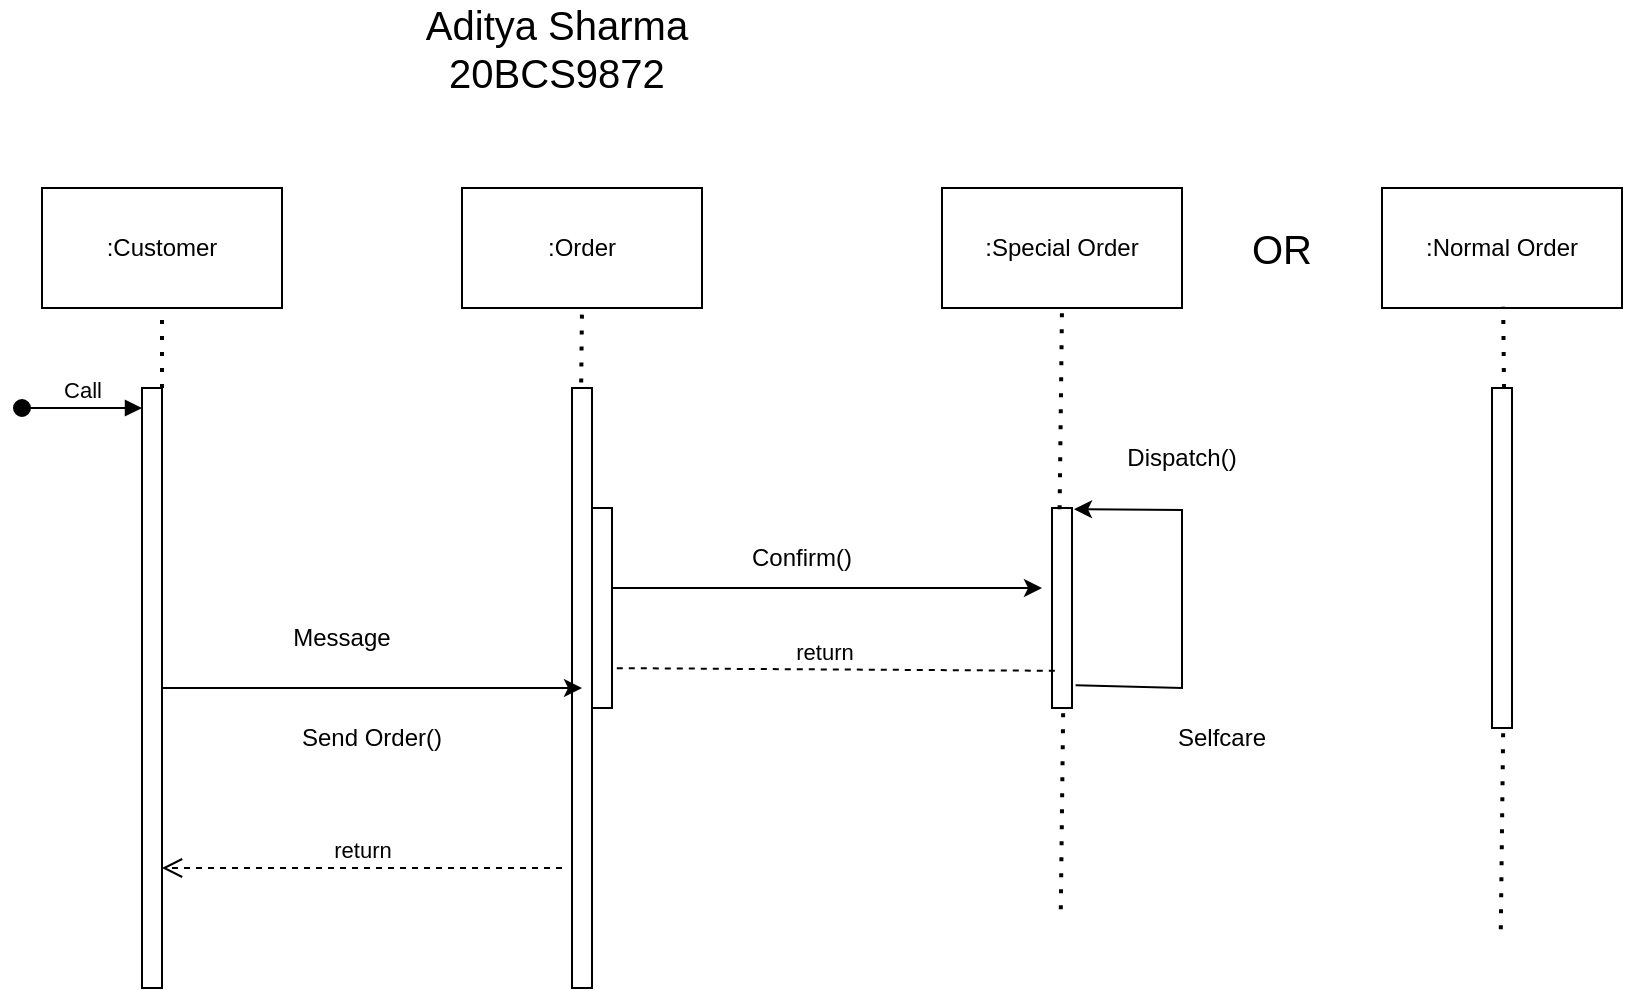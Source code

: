 <mxfile version="17.1.5" type="github">
  <diagram id="Bxvz-Dbm4pdAkRgb3SBI" name="Page-1">
    <mxGraphModel dx="1038" dy="539" grid="1" gridSize="10" guides="1" tooltips="1" connect="1" arrows="1" fold="1" page="1" pageScale="1" pageWidth="850" pageHeight="1100" math="0" shadow="0">
      <root>
        <mxCell id="0" />
        <mxCell id="1" parent="0" />
        <mxCell id="DHcGGEWkQ_MLau7FrWNt-1" value=":Customer" style="rounded=0;whiteSpace=wrap;html=1;" vertex="1" parent="1">
          <mxGeometry x="30" y="120" width="120" height="60" as="geometry" />
        </mxCell>
        <mxCell id="DHcGGEWkQ_MLau7FrWNt-2" value=":Order" style="rounded=0;whiteSpace=wrap;html=1;" vertex="1" parent="1">
          <mxGeometry x="240" y="120" width="120" height="60" as="geometry" />
        </mxCell>
        <mxCell id="DHcGGEWkQ_MLau7FrWNt-3" value=":Special Order" style="rounded=0;whiteSpace=wrap;html=1;" vertex="1" parent="1">
          <mxGeometry x="480" y="120" width="120" height="60" as="geometry" />
        </mxCell>
        <mxCell id="DHcGGEWkQ_MLau7FrWNt-4" value=":Normal Order" style="rounded=0;whiteSpace=wrap;html=1;" vertex="1" parent="1">
          <mxGeometry x="700" y="120" width="120" height="60" as="geometry" />
        </mxCell>
        <mxCell id="DHcGGEWkQ_MLau7FrWNt-5" value="" style="html=1;points=[];perimeter=orthogonalPerimeter;" vertex="1" parent="1">
          <mxGeometry x="80" y="220" width="10" height="300" as="geometry" />
        </mxCell>
        <mxCell id="DHcGGEWkQ_MLau7FrWNt-6" value="" style="html=1;points=[];perimeter=orthogonalPerimeter;" vertex="1" parent="1">
          <mxGeometry x="755" y="220" width="10" height="170" as="geometry" />
        </mxCell>
        <mxCell id="DHcGGEWkQ_MLau7FrWNt-7" value="" style="html=1;points=[];perimeter=orthogonalPerimeter;" vertex="1" parent="1">
          <mxGeometry x="535" y="280" width="10" height="100" as="geometry" />
        </mxCell>
        <mxCell id="DHcGGEWkQ_MLau7FrWNt-8" value="" style="html=1;points=[];perimeter=orthogonalPerimeter;" vertex="1" parent="1">
          <mxGeometry x="295" y="220" width="10" height="300" as="geometry" />
        </mxCell>
        <mxCell id="DHcGGEWkQ_MLau7FrWNt-9" value="" style="endArrow=classic;html=1;rounded=0;entryX=0.5;entryY=0.5;entryDx=0;entryDy=0;entryPerimeter=0;" edge="1" parent="1" target="DHcGGEWkQ_MLau7FrWNt-8">
          <mxGeometry width="50" height="50" relative="1" as="geometry">
            <mxPoint x="90" y="370" as="sourcePoint" />
            <mxPoint x="140" y="320" as="targetPoint" />
          </mxGeometry>
        </mxCell>
        <mxCell id="DHcGGEWkQ_MLau7FrWNt-10" value="Message" style="text;html=1;strokeColor=none;fillColor=none;align=center;verticalAlign=middle;whiteSpace=wrap;rounded=0;" vertex="1" parent="1">
          <mxGeometry x="150" y="330" width="60" height="30" as="geometry" />
        </mxCell>
        <mxCell id="DHcGGEWkQ_MLau7FrWNt-11" value="Send Order()" style="text;html=1;strokeColor=none;fillColor=none;align=center;verticalAlign=middle;whiteSpace=wrap;rounded=0;" vertex="1" parent="1">
          <mxGeometry x="150" y="380" width="90" height="30" as="geometry" />
        </mxCell>
        <mxCell id="DHcGGEWkQ_MLau7FrWNt-12" value="Call" style="html=1;verticalAlign=bottom;startArrow=oval;startFill=1;endArrow=block;startSize=8;rounded=0;" edge="1" parent="1">
          <mxGeometry width="60" relative="1" as="geometry">
            <mxPoint x="20" y="230" as="sourcePoint" />
            <mxPoint x="80" y="230" as="targetPoint" />
          </mxGeometry>
        </mxCell>
        <mxCell id="DHcGGEWkQ_MLau7FrWNt-13" value="" style="endArrow=classic;html=1;rounded=0;" edge="1" parent="1">
          <mxGeometry width="50" height="50" relative="1" as="geometry">
            <mxPoint x="305" y="320" as="sourcePoint" />
            <mxPoint x="530" y="320" as="targetPoint" />
          </mxGeometry>
        </mxCell>
        <mxCell id="DHcGGEWkQ_MLau7FrWNt-14" value="Confirm()" style="text;html=1;strokeColor=none;fillColor=none;align=center;verticalAlign=middle;whiteSpace=wrap;rounded=0;" vertex="1" parent="1">
          <mxGeometry x="380" y="290" width="60" height="30" as="geometry" />
        </mxCell>
        <mxCell id="DHcGGEWkQ_MLau7FrWNt-15" value="return" style="html=1;verticalAlign=bottom;endArrow=open;dashed=1;endSize=8;rounded=0;" edge="1" parent="1" target="DHcGGEWkQ_MLau7FrWNt-5">
          <mxGeometry relative="1" as="geometry">
            <mxPoint x="290" y="460" as="sourcePoint" />
            <mxPoint x="210" y="460" as="targetPoint" />
          </mxGeometry>
        </mxCell>
        <mxCell id="DHcGGEWkQ_MLau7FrWNt-16" value="return" style="html=1;verticalAlign=bottom;endArrow=open;dashed=1;endSize=8;rounded=0;exitX=0.14;exitY=0.814;exitDx=0;exitDy=0;exitPerimeter=0;" edge="1" parent="1" source="DHcGGEWkQ_MLau7FrWNt-7">
          <mxGeometry relative="1" as="geometry">
            <mxPoint x="505" y="360" as="sourcePoint" />
            <mxPoint x="305" y="360" as="targetPoint" />
          </mxGeometry>
        </mxCell>
        <mxCell id="DHcGGEWkQ_MLau7FrWNt-17" value="" style="html=1;points=[];perimeter=orthogonalPerimeter;" vertex="1" parent="1">
          <mxGeometry x="305" y="280" width="10" height="100" as="geometry" />
        </mxCell>
        <mxCell id="DHcGGEWkQ_MLau7FrWNt-19" value="" style="endArrow=classic;html=1;rounded=0;entryX=1.1;entryY=0.006;entryDx=0;entryDy=0;entryPerimeter=0;exitX=1.18;exitY=0.886;exitDx=0;exitDy=0;exitPerimeter=0;" edge="1" parent="1" source="DHcGGEWkQ_MLau7FrWNt-7" target="DHcGGEWkQ_MLau7FrWNt-7">
          <mxGeometry width="50" height="50" relative="1" as="geometry">
            <mxPoint x="550" y="370" as="sourcePoint" />
            <mxPoint x="600" y="240" as="targetPoint" />
            <Array as="points">
              <mxPoint x="600" y="370" />
              <mxPoint x="600" y="281" />
            </Array>
          </mxGeometry>
        </mxCell>
        <mxCell id="DHcGGEWkQ_MLau7FrWNt-20" value="Dispatch()" style="text;html=1;strokeColor=none;fillColor=none;align=center;verticalAlign=middle;whiteSpace=wrap;rounded=0;" vertex="1" parent="1">
          <mxGeometry x="570" y="240" width="60" height="30" as="geometry" />
        </mxCell>
        <mxCell id="DHcGGEWkQ_MLau7FrWNt-21" value="Selfcare" style="text;html=1;strokeColor=none;fillColor=none;align=center;verticalAlign=middle;whiteSpace=wrap;rounded=0;" vertex="1" parent="1">
          <mxGeometry x="590" y="380" width="60" height="30" as="geometry" />
        </mxCell>
        <mxCell id="DHcGGEWkQ_MLau7FrWNt-22" value="" style="endArrow=none;dashed=1;html=1;dashPattern=1 3;strokeWidth=2;rounded=0;exitX=1;exitY=0;exitDx=0;exitDy=0;exitPerimeter=0;entryX=0.5;entryY=1;entryDx=0;entryDy=0;" edge="1" parent="1" source="DHcGGEWkQ_MLau7FrWNt-5" target="DHcGGEWkQ_MLau7FrWNt-1">
          <mxGeometry width="50" height="50" relative="1" as="geometry">
            <mxPoint x="80" y="220" as="sourcePoint" />
            <mxPoint x="130" y="170" as="targetPoint" />
          </mxGeometry>
        </mxCell>
        <mxCell id="DHcGGEWkQ_MLau7FrWNt-23" value="" style="endArrow=none;dashed=1;html=1;dashPattern=1 3;strokeWidth=2;rounded=0;exitX=0.46;exitY=-0.009;exitDx=0;exitDy=0;exitPerimeter=0;entryX=0.5;entryY=1;entryDx=0;entryDy=0;" edge="1" parent="1" source="DHcGGEWkQ_MLau7FrWNt-8" target="DHcGGEWkQ_MLau7FrWNt-2">
          <mxGeometry width="50" height="50" relative="1" as="geometry">
            <mxPoint x="147" y="230" as="sourcePoint" />
            <mxPoint x="147" y="190" as="targetPoint" />
          </mxGeometry>
        </mxCell>
        <mxCell id="DHcGGEWkQ_MLau7FrWNt-24" value="" style="endArrow=none;dashed=1;html=1;dashPattern=1 3;strokeWidth=2;rounded=0;exitX=0.38;exitY=0.006;exitDx=0;exitDy=0;exitPerimeter=0;entryX=0.5;entryY=1;entryDx=0;entryDy=0;" edge="1" parent="1" source="DHcGGEWkQ_MLau7FrWNt-7" target="DHcGGEWkQ_MLau7FrWNt-3">
          <mxGeometry width="50" height="50" relative="1" as="geometry">
            <mxPoint x="110" y="240" as="sourcePoint" />
            <mxPoint x="110" y="200" as="targetPoint" />
          </mxGeometry>
        </mxCell>
        <mxCell id="DHcGGEWkQ_MLau7FrWNt-25" value="" style="endArrow=none;dashed=1;html=1;dashPattern=1 3;strokeWidth=2;rounded=0;exitX=0.38;exitY=0.006;exitDx=0;exitDy=0;exitPerimeter=0;entryX=0.5;entryY=1;entryDx=0;entryDy=0;" edge="1" parent="1">
          <mxGeometry width="50" height="50" relative="1" as="geometry">
            <mxPoint x="539.4" y="480.6" as="sourcePoint" />
            <mxPoint x="540.6" y="380" as="targetPoint" />
          </mxGeometry>
        </mxCell>
        <mxCell id="DHcGGEWkQ_MLau7FrWNt-26" value="" style="endArrow=none;dashed=1;html=1;dashPattern=1 3;strokeWidth=2;rounded=0;entryX=0.5;entryY=1;entryDx=0;entryDy=0;" edge="1" parent="1">
          <mxGeometry width="50" height="50" relative="1" as="geometry">
            <mxPoint x="761" y="220" as="sourcePoint" />
            <mxPoint x="760.6" y="179.4" as="targetPoint" />
          </mxGeometry>
        </mxCell>
        <mxCell id="DHcGGEWkQ_MLau7FrWNt-29" value="" style="endArrow=none;dashed=1;html=1;dashPattern=1 3;strokeWidth=2;rounded=0;exitX=0.38;exitY=0.006;exitDx=0;exitDy=0;exitPerimeter=0;entryX=0.5;entryY=1;entryDx=0;entryDy=0;" edge="1" parent="1">
          <mxGeometry width="50" height="50" relative="1" as="geometry">
            <mxPoint x="759.4" y="490.6" as="sourcePoint" />
            <mxPoint x="760.6" y="390" as="targetPoint" />
          </mxGeometry>
        </mxCell>
        <mxCell id="DHcGGEWkQ_MLau7FrWNt-30" value="&lt;font style=&quot;font-size: 20px&quot;&gt;Aditya Sharma&lt;br&gt;20BCS9872&lt;/font&gt;" style="text;html=1;strokeColor=none;fillColor=none;align=center;verticalAlign=middle;whiteSpace=wrap;rounded=0;" vertex="1" parent="1">
          <mxGeometry x="165" y="30" width="245" height="40" as="geometry" />
        </mxCell>
        <mxCell id="DHcGGEWkQ_MLau7FrWNt-31" value="OR" style="text;html=1;strokeColor=none;fillColor=none;align=center;verticalAlign=middle;whiteSpace=wrap;rounded=0;fontSize=20;" vertex="1" parent="1">
          <mxGeometry x="620" y="135" width="60" height="30" as="geometry" />
        </mxCell>
      </root>
    </mxGraphModel>
  </diagram>
</mxfile>
